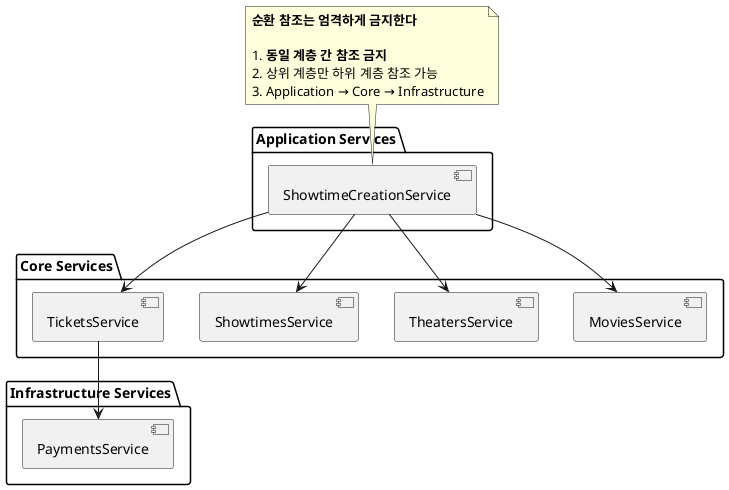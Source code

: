 @startuml

@startuml
package "Application Services" {
  [ShowtimeCreationService]
}

package "Core Services" {
  [MoviesService]
  [TheatersService]
  [ShowtimesService]
  [TicketsService]
}

package "Infrastructure Services" {
  [PaymentsService]
}

[ShowtimeCreationService] --> [MoviesService]
[ShowtimeCreationService] --> [TheatersService]
[ShowtimeCreationService] --> [ShowtimesService]
[ShowtimeCreationService] --> [TicketsService]

[TicketsService] --> [PaymentsService]

note top of [ShowtimeCreationService]
**순환 참조는 엄격하게 금지한다**

1. **동일 계층 간 참조 금지**
2. 상위 계층만 하위 계층 참조 가능
3. Application → Core → Infrastructure
end note
@enduml

@enduml
